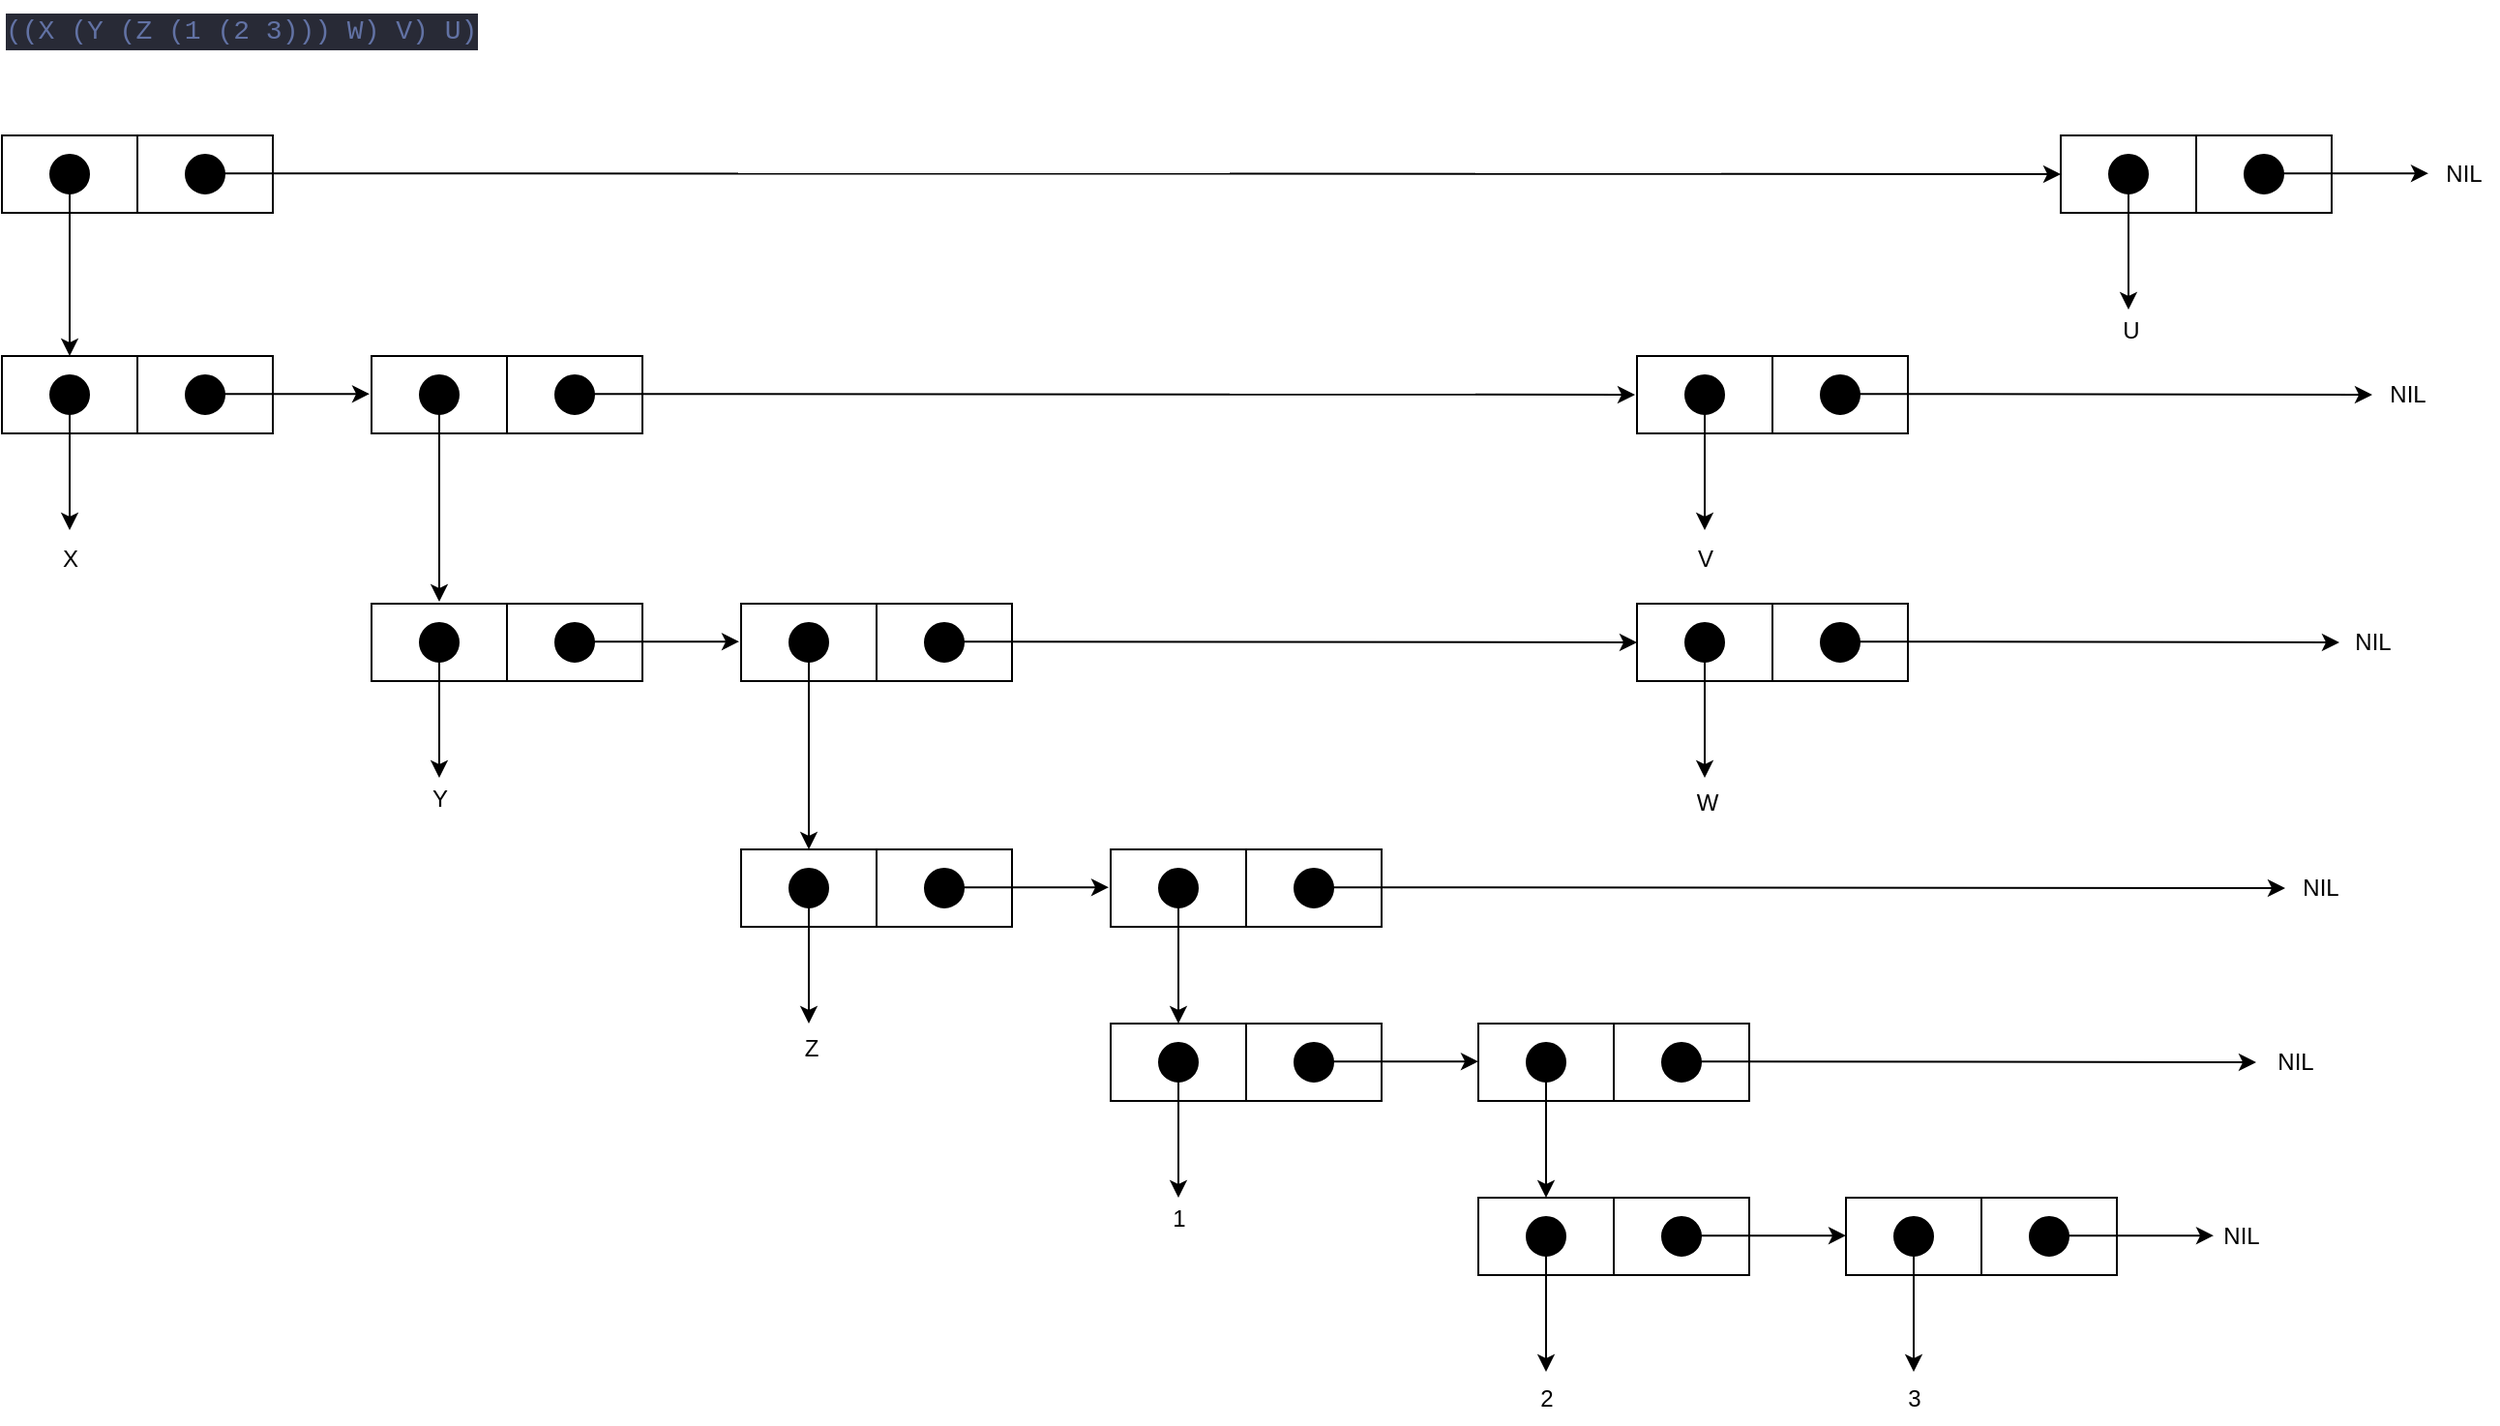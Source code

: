 <mxfile>
    <diagram id="p_pUW-bNZEEFJ0GneNCP" name="Página-1">
        <mxGraphModel dx="1160" dy="548" grid="0" gridSize="10" guides="1" tooltips="1" connect="1" arrows="1" fold="1" page="0" pageScale="1" pageWidth="827" pageHeight="1169" background="#ffffff" math="0" shadow="0">
            <root>
                <mxCell id="0"/>
                <mxCell id="1" parent="0"/>
                <mxCell id="2" value="&lt;div style=&quot;color: #f8f8f2;background-color: #282a36;font-family: Consolas, &#39;Courier New&#39;, monospace;font-weight: normal;font-size: 14px;line-height: 19px;white-space: pre;&quot;&gt;&lt;div&gt;&lt;span style=&quot;color: #6272a4;&quot;&gt;((X (Y (Z (1 (2 3))) W) V) U)&lt;/span&gt;&lt;/div&gt;&lt;/div&gt;" style="text;whiteSpace=wrap;html=1;" parent="1" vertex="1">
                    <mxGeometry x="70" y="70" width="270" height="30" as="geometry"/>
                </mxCell>
                <mxCell id="4" value="" style="rounded=0;whiteSpace=wrap;html=1;" parent="1" vertex="1">
                    <mxGeometry x="70" y="140" width="70" height="40" as="geometry"/>
                </mxCell>
                <mxCell id="5" value="" style="edgeStyle=none;html=1;rounded=0;entryX=0.5;entryY=0;entryDx=0;entryDy=0;" parent="1" target="11" edge="1">
                    <mxGeometry relative="1" as="geometry">
                        <mxPoint x="105" y="170" as="sourcePoint"/>
                        <mxPoint x="105" y="230" as="targetPoint"/>
                    </mxGeometry>
                </mxCell>
                <mxCell id="6" value="" style="rounded=0;whiteSpace=wrap;html=1;" parent="1" vertex="1">
                    <mxGeometry x="140" y="140" width="70" height="40" as="geometry"/>
                </mxCell>
                <mxCell id="7" value="" style="ellipse;whiteSpace=wrap;html=1;aspect=fixed;fillColor=#000000;rounded=0;" parent="1" vertex="1">
                    <mxGeometry x="165" y="150" width="20" height="20" as="geometry"/>
                </mxCell>
                <mxCell id="8" value="" style="ellipse;whiteSpace=wrap;html=1;aspect=fixed;fillColor=#000000;rounded=0;" parent="1" vertex="1">
                    <mxGeometry x="95" y="150" width="20" height="20" as="geometry"/>
                </mxCell>
                <mxCell id="9" value="" style="edgeStyle=none;html=1;rounded=0;entryX=0;entryY=0.5;entryDx=0;entryDy=0;" parent="1" target="101" edge="1">
                    <mxGeometry relative="1" as="geometry">
                        <mxPoint x="260" y="159.58" as="targetPoint"/>
                        <mxPoint x="185" y="159.58" as="sourcePoint"/>
                    </mxGeometry>
                </mxCell>
                <mxCell id="11" value="" style="rounded=0;whiteSpace=wrap;html=1;" parent="1" vertex="1">
                    <mxGeometry x="70" y="254" width="70" height="40" as="geometry"/>
                </mxCell>
                <mxCell id="12" value="" style="edgeStyle=none;html=1;rounded=0;" parent="1" edge="1">
                    <mxGeometry relative="1" as="geometry">
                        <mxPoint x="105" y="284" as="sourcePoint"/>
                        <mxPoint x="105" y="344" as="targetPoint"/>
                    </mxGeometry>
                </mxCell>
                <mxCell id="13" value="" style="rounded=0;whiteSpace=wrap;html=1;" parent="1" vertex="1">
                    <mxGeometry x="140" y="254" width="70" height="40" as="geometry"/>
                </mxCell>
                <mxCell id="14" value="" style="ellipse;whiteSpace=wrap;html=1;aspect=fixed;fillColor=#000000;rounded=0;" parent="1" vertex="1">
                    <mxGeometry x="165" y="264" width="20" height="20" as="geometry"/>
                </mxCell>
                <mxCell id="15" value="" style="ellipse;whiteSpace=wrap;html=1;aspect=fixed;fillColor=#000000;rounded=0;" parent="1" vertex="1">
                    <mxGeometry x="95" y="264" width="20" height="20" as="geometry"/>
                </mxCell>
                <mxCell id="16" value="" style="edgeStyle=none;html=1;rounded=0;" parent="1" edge="1">
                    <mxGeometry relative="1" as="geometry">
                        <mxPoint x="260" y="273.58" as="targetPoint"/>
                        <mxPoint x="185" y="273.58" as="sourcePoint"/>
                    </mxGeometry>
                </mxCell>
                <mxCell id="17" value="X" style="text;html=1;align=center;verticalAlign=middle;resizable=0;points=[];autosize=1;strokeColor=none;fillColor=none;rounded=0;" parent="1" vertex="1">
                    <mxGeometry x="92" y="346" width="26" height="26" as="geometry"/>
                </mxCell>
                <mxCell id="18" value="" style="rounded=0;whiteSpace=wrap;html=1;" parent="1" vertex="1">
                    <mxGeometry x="261" y="254" width="70" height="40" as="geometry"/>
                </mxCell>
                <mxCell id="19" value="" style="edgeStyle=none;html=1;rounded=0;" parent="1" edge="1">
                    <mxGeometry relative="1" as="geometry">
                        <mxPoint x="296" y="284" as="sourcePoint"/>
                        <mxPoint x="296" y="381" as="targetPoint"/>
                    </mxGeometry>
                </mxCell>
                <mxCell id="20" value="" style="rounded=0;whiteSpace=wrap;html=1;" parent="1" vertex="1">
                    <mxGeometry x="331" y="254" width="70" height="40" as="geometry"/>
                </mxCell>
                <mxCell id="21" value="" style="ellipse;whiteSpace=wrap;html=1;aspect=fixed;fillColor=#000000;rounded=0;" parent="1" vertex="1">
                    <mxGeometry x="356" y="264" width="20" height="20" as="geometry"/>
                </mxCell>
                <mxCell id="22" value="" style="ellipse;whiteSpace=wrap;html=1;aspect=fixed;fillColor=#000000;rounded=0;" parent="1" vertex="1">
                    <mxGeometry x="286" y="264" width="20" height="20" as="geometry"/>
                </mxCell>
                <mxCell id="23" value="" style="edgeStyle=none;html=1;rounded=0;" parent="1" edge="1">
                    <mxGeometry relative="1" as="geometry">
                        <mxPoint x="914" y="274" as="targetPoint"/>
                        <mxPoint x="376" y="273.58" as="sourcePoint"/>
                    </mxGeometry>
                </mxCell>
                <mxCell id="25" value="" style="rounded=0;whiteSpace=wrap;html=1;" parent="1" vertex="1">
                    <mxGeometry x="261" y="382" width="70" height="40" as="geometry"/>
                </mxCell>
                <mxCell id="26" value="" style="edgeStyle=none;html=1;rounded=0;" parent="1" edge="1">
                    <mxGeometry relative="1" as="geometry">
                        <mxPoint x="296" y="412" as="sourcePoint"/>
                        <mxPoint x="296" y="472" as="targetPoint"/>
                    </mxGeometry>
                </mxCell>
                <mxCell id="27" value="" style="rounded=0;whiteSpace=wrap;html=1;" parent="1" vertex="1">
                    <mxGeometry x="331" y="382" width="70" height="40" as="geometry"/>
                </mxCell>
                <mxCell id="28" value="" style="ellipse;whiteSpace=wrap;html=1;aspect=fixed;fillColor=#000000;rounded=0;" parent="1" vertex="1">
                    <mxGeometry x="356" y="392" width="20" height="20" as="geometry"/>
                </mxCell>
                <mxCell id="29" value="" style="ellipse;whiteSpace=wrap;html=1;aspect=fixed;fillColor=#000000;rounded=0;" parent="1" vertex="1">
                    <mxGeometry x="286" y="392" width="20" height="20" as="geometry"/>
                </mxCell>
                <mxCell id="30" value="Y" style="text;html=1;align=center;verticalAlign=middle;resizable=0;points=[];autosize=1;strokeColor=none;fillColor=none;rounded=0;" parent="1" vertex="1">
                    <mxGeometry x="283" y="470" width="26" height="26" as="geometry"/>
                </mxCell>
                <mxCell id="31" value="" style="edgeStyle=none;html=1;rounded=0;" parent="1" edge="1">
                    <mxGeometry relative="1" as="geometry">
                        <mxPoint x="451" y="401.58" as="targetPoint"/>
                        <mxPoint x="376" y="401.58" as="sourcePoint"/>
                    </mxGeometry>
                </mxCell>
                <mxCell id="32" value="" style="rounded=0;whiteSpace=wrap;html=1;" parent="1" vertex="1">
                    <mxGeometry x="452" y="382" width="70" height="40" as="geometry"/>
                </mxCell>
                <mxCell id="33" value="" style="edgeStyle=none;html=1;rounded=0;entryX=0.5;entryY=0;entryDx=0;entryDy=0;" parent="1" target="39" edge="1">
                    <mxGeometry relative="1" as="geometry">
                        <mxPoint x="487" y="412" as="sourcePoint"/>
                        <mxPoint x="487" y="472" as="targetPoint"/>
                    </mxGeometry>
                </mxCell>
                <mxCell id="34" value="" style="rounded=0;whiteSpace=wrap;html=1;" parent="1" vertex="1">
                    <mxGeometry x="522" y="382" width="70" height="40" as="geometry"/>
                </mxCell>
                <mxCell id="35" value="" style="ellipse;whiteSpace=wrap;html=1;aspect=fixed;fillColor=#000000;rounded=0;" parent="1" vertex="1">
                    <mxGeometry x="547" y="392" width="20" height="20" as="geometry"/>
                </mxCell>
                <mxCell id="36" value="" style="ellipse;whiteSpace=wrap;html=1;aspect=fixed;fillColor=#000000;rounded=0;" parent="1" vertex="1">
                    <mxGeometry x="477" y="392" width="20" height="20" as="geometry"/>
                </mxCell>
                <mxCell id="38" value="" style="edgeStyle=none;html=1;rounded=0;entryX=0;entryY=0.5;entryDx=0;entryDy=0;" parent="1" target="85" edge="1">
                    <mxGeometry relative="1" as="geometry">
                        <mxPoint x="642" y="401.58" as="targetPoint"/>
                        <mxPoint x="567" y="401.58" as="sourcePoint"/>
                    </mxGeometry>
                </mxCell>
                <mxCell id="39" value="" style="rounded=0;whiteSpace=wrap;html=1;" parent="1" vertex="1">
                    <mxGeometry x="452" y="509" width="70" height="40" as="geometry"/>
                </mxCell>
                <mxCell id="40" value="" style="edgeStyle=none;html=1;rounded=0;" parent="1" edge="1">
                    <mxGeometry relative="1" as="geometry">
                        <mxPoint x="487" y="539" as="sourcePoint"/>
                        <mxPoint x="487" y="599" as="targetPoint"/>
                    </mxGeometry>
                </mxCell>
                <mxCell id="41" value="" style="rounded=0;whiteSpace=wrap;html=1;" parent="1" vertex="1">
                    <mxGeometry x="522" y="509" width="70" height="40" as="geometry"/>
                </mxCell>
                <mxCell id="42" value="" style="ellipse;whiteSpace=wrap;html=1;aspect=fixed;fillColor=#000000;rounded=0;" parent="1" vertex="1">
                    <mxGeometry x="547" y="519" width="20" height="20" as="geometry"/>
                </mxCell>
                <mxCell id="43" value="" style="ellipse;whiteSpace=wrap;html=1;aspect=fixed;fillColor=#000000;rounded=0;" parent="1" vertex="1">
                    <mxGeometry x="477" y="519" width="20" height="20" as="geometry"/>
                </mxCell>
                <mxCell id="44" value="" style="edgeStyle=none;html=1;rounded=0;" parent="1" edge="1">
                    <mxGeometry relative="1" as="geometry">
                        <mxPoint x="642" y="528.58" as="targetPoint"/>
                        <mxPoint x="567" y="528.58" as="sourcePoint"/>
                    </mxGeometry>
                </mxCell>
                <mxCell id="45" value="Z" style="text;html=1;align=center;verticalAlign=middle;resizable=0;points=[];autosize=1;strokeColor=none;fillColor=none;rounded=0;" parent="1" vertex="1">
                    <mxGeometry x="475" y="599" width="25" height="26" as="geometry"/>
                </mxCell>
                <mxCell id="46" value="" style="rounded=0;whiteSpace=wrap;html=1;" parent="1" vertex="1">
                    <mxGeometry x="643" y="509" width="70" height="40" as="geometry"/>
                </mxCell>
                <mxCell id="47" value="" style="edgeStyle=none;html=1;rounded=0;" parent="1" edge="1">
                    <mxGeometry relative="1" as="geometry">
                        <mxPoint x="678" y="539" as="sourcePoint"/>
                        <mxPoint x="678" y="599" as="targetPoint"/>
                    </mxGeometry>
                </mxCell>
                <mxCell id="48" value="" style="rounded=0;whiteSpace=wrap;html=1;" parent="1" vertex="1">
                    <mxGeometry x="713" y="509" width="70" height="40" as="geometry"/>
                </mxCell>
                <mxCell id="49" value="" style="ellipse;whiteSpace=wrap;html=1;aspect=fixed;fillColor=#000000;rounded=0;" parent="1" vertex="1">
                    <mxGeometry x="738" y="519" width="20" height="20" as="geometry"/>
                </mxCell>
                <mxCell id="50" value="" style="ellipse;whiteSpace=wrap;html=1;aspect=fixed;fillColor=#000000;rounded=0;" parent="1" vertex="1">
                    <mxGeometry x="668" y="519" width="20" height="20" as="geometry"/>
                </mxCell>
                <mxCell id="51" value="" style="edgeStyle=none;html=1;rounded=0;" parent="1" edge="1">
                    <mxGeometry relative="1" as="geometry">
                        <mxPoint x="1250" y="529" as="targetPoint"/>
                        <mxPoint x="758" y="528.58" as="sourcePoint"/>
                    </mxGeometry>
                </mxCell>
                <mxCell id="52" value="" style="rounded=0;whiteSpace=wrap;html=1;" parent="1" vertex="1">
                    <mxGeometry x="643" y="599" width="70" height="40" as="geometry"/>
                </mxCell>
                <mxCell id="53" value="" style="edgeStyle=none;html=1;rounded=0;" parent="1" edge="1">
                    <mxGeometry relative="1" as="geometry">
                        <mxPoint x="678" y="629" as="sourcePoint"/>
                        <mxPoint x="678" y="689" as="targetPoint"/>
                    </mxGeometry>
                </mxCell>
                <mxCell id="54" value="" style="rounded=0;whiteSpace=wrap;html=1;" parent="1" vertex="1">
                    <mxGeometry x="713" y="599" width="70" height="40" as="geometry"/>
                </mxCell>
                <mxCell id="55" value="" style="ellipse;whiteSpace=wrap;html=1;aspect=fixed;fillColor=#000000;rounded=0;" parent="1" vertex="1">
                    <mxGeometry x="738" y="609" width="20" height="20" as="geometry"/>
                </mxCell>
                <mxCell id="56" value="" style="ellipse;whiteSpace=wrap;html=1;aspect=fixed;fillColor=#000000;rounded=0;" parent="1" vertex="1">
                    <mxGeometry x="668" y="609" width="20" height="20" as="geometry"/>
                </mxCell>
                <mxCell id="57" value="" style="edgeStyle=none;html=1;rounded=0;" parent="1" edge="1">
                    <mxGeometry relative="1" as="geometry">
                        <mxPoint x="833" y="618.58" as="targetPoint"/>
                        <mxPoint x="758" y="618.58" as="sourcePoint"/>
                    </mxGeometry>
                </mxCell>
                <mxCell id="58" value="1" style="text;html=1;align=center;verticalAlign=middle;resizable=0;points=[];autosize=1;strokeColor=none;fillColor=none;rounded=0;" parent="1" vertex="1">
                    <mxGeometry x="665.5" y="687" width="25" height="26" as="geometry"/>
                </mxCell>
                <mxCell id="59" value="" style="rounded=0;whiteSpace=wrap;html=1;" parent="1" vertex="1">
                    <mxGeometry x="833" y="599" width="70" height="40" as="geometry"/>
                </mxCell>
                <mxCell id="60" value="" style="edgeStyle=none;html=1;rounded=0;" parent="1" edge="1">
                    <mxGeometry relative="1" as="geometry">
                        <mxPoint x="868" y="629" as="sourcePoint"/>
                        <mxPoint x="868" y="689" as="targetPoint"/>
                    </mxGeometry>
                </mxCell>
                <mxCell id="61" value="" style="rounded=0;whiteSpace=wrap;html=1;" parent="1" vertex="1">
                    <mxGeometry x="903" y="599" width="70" height="40" as="geometry"/>
                </mxCell>
                <mxCell id="62" value="" style="ellipse;whiteSpace=wrap;html=1;aspect=fixed;fillColor=#000000;rounded=0;" parent="1" vertex="1">
                    <mxGeometry x="928" y="609" width="20" height="20" as="geometry"/>
                </mxCell>
                <mxCell id="63" value="" style="ellipse;whiteSpace=wrap;html=1;aspect=fixed;fillColor=#000000;rounded=0;" parent="1" vertex="1">
                    <mxGeometry x="858" y="609" width="20" height="20" as="geometry"/>
                </mxCell>
                <mxCell id="64" value="" style="edgeStyle=none;html=1;rounded=0;" parent="1" edge="1">
                    <mxGeometry relative="1" as="geometry">
                        <mxPoint x="1235" y="619" as="targetPoint"/>
                        <mxPoint x="948" y="618.58" as="sourcePoint"/>
                    </mxGeometry>
                </mxCell>
                <mxCell id="65" value="" style="rounded=0;whiteSpace=wrap;html=1;" parent="1" vertex="1">
                    <mxGeometry x="833" y="689" width="70" height="40" as="geometry"/>
                </mxCell>
                <mxCell id="66" value="" style="edgeStyle=none;html=1;rounded=0;" parent="1" edge="1">
                    <mxGeometry relative="1" as="geometry">
                        <mxPoint x="868" y="719" as="sourcePoint"/>
                        <mxPoint x="868" y="779" as="targetPoint"/>
                    </mxGeometry>
                </mxCell>
                <mxCell id="67" value="" style="rounded=0;whiteSpace=wrap;html=1;" parent="1" vertex="1">
                    <mxGeometry x="903" y="689" width="70" height="40" as="geometry"/>
                </mxCell>
                <mxCell id="68" value="" style="ellipse;whiteSpace=wrap;html=1;aspect=fixed;fillColor=#000000;rounded=0;" parent="1" vertex="1">
                    <mxGeometry x="928" y="699" width="20" height="20" as="geometry"/>
                </mxCell>
                <mxCell id="69" value="" style="ellipse;whiteSpace=wrap;html=1;aspect=fixed;fillColor=#000000;rounded=0;" parent="1" vertex="1">
                    <mxGeometry x="858" y="699" width="20" height="20" as="geometry"/>
                </mxCell>
                <mxCell id="70" value="" style="edgeStyle=none;html=1;rounded=0;" parent="1" edge="1">
                    <mxGeometry relative="1" as="geometry">
                        <mxPoint x="1023" y="708.58" as="targetPoint"/>
                        <mxPoint x="948" y="708.58" as="sourcePoint"/>
                    </mxGeometry>
                </mxCell>
                <mxCell id="71" value="2" style="text;html=1;align=center;verticalAlign=middle;resizable=0;points=[];autosize=1;strokeColor=none;fillColor=none;rounded=0;" parent="1" vertex="1">
                    <mxGeometry x="855.5" y="780" width="25" height="26" as="geometry"/>
                </mxCell>
                <mxCell id="72" value="" style="rounded=0;whiteSpace=wrap;html=1;" parent="1" vertex="1">
                    <mxGeometry x="1023" y="689" width="70" height="40" as="geometry"/>
                </mxCell>
                <mxCell id="73" value="" style="edgeStyle=none;html=1;rounded=0;" parent="1" edge="1">
                    <mxGeometry relative="1" as="geometry">
                        <mxPoint x="1058" y="719" as="sourcePoint"/>
                        <mxPoint x="1058" y="779" as="targetPoint"/>
                    </mxGeometry>
                </mxCell>
                <mxCell id="74" value="" style="rounded=0;whiteSpace=wrap;html=1;" parent="1" vertex="1">
                    <mxGeometry x="1093" y="689" width="70" height="40" as="geometry"/>
                </mxCell>
                <mxCell id="75" value="" style="ellipse;whiteSpace=wrap;html=1;aspect=fixed;fillColor=#000000;rounded=0;" parent="1" vertex="1">
                    <mxGeometry x="1118" y="699" width="20" height="20" as="geometry"/>
                </mxCell>
                <mxCell id="76" value="" style="ellipse;whiteSpace=wrap;html=1;aspect=fixed;fillColor=#000000;rounded=0;" parent="1" vertex="1">
                    <mxGeometry x="1048" y="699" width="20" height="20" as="geometry"/>
                </mxCell>
                <mxCell id="77" value="" style="edgeStyle=none;html=1;rounded=0;" parent="1" edge="1">
                    <mxGeometry relative="1" as="geometry">
                        <mxPoint x="1213" y="708.58" as="targetPoint"/>
                        <mxPoint x="1138" y="708.58" as="sourcePoint"/>
                    </mxGeometry>
                </mxCell>
                <mxCell id="78" value="3" style="text;html=1;align=center;verticalAlign=middle;resizable=0;points=[];autosize=1;strokeColor=none;fillColor=none;rounded=0;" parent="1" vertex="1">
                    <mxGeometry x="1045.5" y="780" width="25" height="26" as="geometry"/>
                </mxCell>
                <mxCell id="79" value="NIL" style="text;html=1;align=center;verticalAlign=middle;resizable=0;points=[];autosize=1;strokeColor=none;fillColor=none;rounded=0;" parent="1" vertex="1">
                    <mxGeometry x="1208" y="696" width="37" height="26" as="geometry"/>
                </mxCell>
                <mxCell id="80" value="NIL" style="text;html=1;align=center;verticalAlign=middle;resizable=0;points=[];autosize=1;strokeColor=none;fillColor=none;rounded=0;" parent="1" vertex="1">
                    <mxGeometry x="1236" y="606" width="37" height="26" as="geometry"/>
                </mxCell>
                <mxCell id="81" value="NIL" style="text;html=1;align=center;verticalAlign=middle;resizable=0;points=[];autosize=1;strokeColor=none;fillColor=none;rounded=0;" parent="1" vertex="1">
                    <mxGeometry x="1249" y="516" width="37" height="26" as="geometry"/>
                </mxCell>
                <mxCell id="85" value="" style="rounded=0;whiteSpace=wrap;html=1;" parent="1" vertex="1">
                    <mxGeometry x="915" y="382" width="70" height="40" as="geometry"/>
                </mxCell>
                <mxCell id="86" value="" style="edgeStyle=none;html=1;rounded=0;" parent="1" edge="1">
                    <mxGeometry relative="1" as="geometry">
                        <mxPoint x="950" y="412" as="sourcePoint"/>
                        <mxPoint x="950" y="472" as="targetPoint"/>
                    </mxGeometry>
                </mxCell>
                <mxCell id="87" value="" style="rounded=0;whiteSpace=wrap;html=1;" parent="1" vertex="1">
                    <mxGeometry x="985" y="382" width="70" height="40" as="geometry"/>
                </mxCell>
                <mxCell id="88" value="" style="ellipse;whiteSpace=wrap;html=1;aspect=fixed;fillColor=#000000;rounded=0;" parent="1" vertex="1">
                    <mxGeometry x="1010" y="392" width="20" height="20" as="geometry"/>
                </mxCell>
                <mxCell id="89" value="" style="ellipse;whiteSpace=wrap;html=1;aspect=fixed;fillColor=#000000;rounded=0;" parent="1" vertex="1">
                    <mxGeometry x="940" y="392" width="20" height="20" as="geometry"/>
                </mxCell>
                <mxCell id="90" value="" style="edgeStyle=none;html=1;rounded=0;" parent="1" edge="1">
                    <mxGeometry relative="1" as="geometry">
                        <mxPoint x="1278" y="402" as="targetPoint"/>
                        <mxPoint x="1030" y="401.58" as="sourcePoint"/>
                    </mxGeometry>
                </mxCell>
                <mxCell id="91" value="W" style="text;html=1;align=center;verticalAlign=middle;resizable=0;points=[];autosize=1;strokeColor=none;fillColor=none;rounded=0;" parent="1" vertex="1">
                    <mxGeometry x="936" y="472" width="29" height="26" as="geometry"/>
                </mxCell>
                <mxCell id="92" value="NIL" style="text;html=1;align=center;verticalAlign=middle;resizable=0;points=[];autosize=1;strokeColor=none;fillColor=none;rounded=0;" parent="1" vertex="1">
                    <mxGeometry x="1276" y="389" width="37" height="26" as="geometry"/>
                </mxCell>
                <mxCell id="93" value="" style="rounded=0;whiteSpace=wrap;html=1;" parent="1" vertex="1">
                    <mxGeometry x="915" y="254" width="70" height="40" as="geometry"/>
                </mxCell>
                <mxCell id="94" value="" style="edgeStyle=none;html=1;rounded=0;" parent="1" edge="1">
                    <mxGeometry relative="1" as="geometry">
                        <mxPoint x="950" y="284" as="sourcePoint"/>
                        <mxPoint x="950" y="344" as="targetPoint"/>
                    </mxGeometry>
                </mxCell>
                <mxCell id="95" value="" style="rounded=0;whiteSpace=wrap;html=1;" parent="1" vertex="1">
                    <mxGeometry x="985" y="254" width="70" height="40" as="geometry"/>
                </mxCell>
                <mxCell id="96" value="" style="ellipse;whiteSpace=wrap;html=1;aspect=fixed;fillColor=#000000;rounded=0;" parent="1" vertex="1">
                    <mxGeometry x="1010" y="264" width="20" height="20" as="geometry"/>
                </mxCell>
                <mxCell id="97" value="" style="ellipse;whiteSpace=wrap;html=1;aspect=fixed;fillColor=#000000;rounded=0;" parent="1" vertex="1">
                    <mxGeometry x="940" y="264" width="20" height="20" as="geometry"/>
                </mxCell>
                <mxCell id="98" value="" style="edgeStyle=none;html=1;rounded=0;" parent="1" edge="1">
                    <mxGeometry relative="1" as="geometry">
                        <mxPoint x="1295" y="274" as="targetPoint"/>
                        <mxPoint x="1030" y="273.58" as="sourcePoint"/>
                    </mxGeometry>
                </mxCell>
                <mxCell id="99" value="V" style="text;html=1;align=center;verticalAlign=middle;resizable=0;points=[];autosize=1;strokeColor=none;fillColor=none;rounded=0;" parent="1" vertex="1">
                    <mxGeometry x="937" y="346" width="26" height="26" as="geometry"/>
                </mxCell>
                <mxCell id="100" value="NIL" style="text;html=1;align=center;verticalAlign=middle;resizable=0;points=[];autosize=1;strokeColor=none;fillColor=none;rounded=0;" parent="1" vertex="1">
                    <mxGeometry x="1294" y="261" width="37" height="26" as="geometry"/>
                </mxCell>
                <mxCell id="101" value="" style="rounded=0;whiteSpace=wrap;html=1;" parent="1" vertex="1">
                    <mxGeometry x="1134" y="140" width="70" height="40" as="geometry"/>
                </mxCell>
                <mxCell id="102" value="" style="edgeStyle=none;html=1;rounded=0;" parent="1" edge="1">
                    <mxGeometry relative="1" as="geometry">
                        <mxPoint x="1169" y="170" as="sourcePoint"/>
                        <mxPoint x="1169" y="230" as="targetPoint"/>
                    </mxGeometry>
                </mxCell>
                <mxCell id="103" value="" style="rounded=0;whiteSpace=wrap;html=1;" parent="1" vertex="1">
                    <mxGeometry x="1204" y="140" width="70" height="40" as="geometry"/>
                </mxCell>
                <mxCell id="104" value="" style="ellipse;whiteSpace=wrap;html=1;aspect=fixed;fillColor=#000000;rounded=0;" parent="1" vertex="1">
                    <mxGeometry x="1229" y="150" width="20" height="20" as="geometry"/>
                </mxCell>
                <mxCell id="105" value="" style="ellipse;whiteSpace=wrap;html=1;aspect=fixed;fillColor=#000000;rounded=0;" parent="1" vertex="1">
                    <mxGeometry x="1159" y="150" width="20" height="20" as="geometry"/>
                </mxCell>
                <mxCell id="106" value="" style="edgeStyle=none;html=1;rounded=0;" parent="1" edge="1">
                    <mxGeometry relative="1" as="geometry">
                        <mxPoint x="1324" y="159.58" as="targetPoint"/>
                        <mxPoint x="1249" y="159.58" as="sourcePoint"/>
                    </mxGeometry>
                </mxCell>
                <mxCell id="107" value="U" style="text;html=1;align=center;verticalAlign=middle;resizable=0;points=[];autosize=1;strokeColor=none;fillColor=none;rounded=0;" parent="1" vertex="1">
                    <mxGeometry x="1156" y="228" width="27" height="26" as="geometry"/>
                </mxCell>
                <mxCell id="108" value="NIL" style="text;html=1;align=center;verticalAlign=middle;resizable=0;points=[];autosize=1;strokeColor=none;fillColor=none;rounded=0;" parent="1" vertex="1">
                    <mxGeometry x="1323" y="147" width="37" height="26" as="geometry"/>
                </mxCell>
            </root>
        </mxGraphModel>
    </diagram>
</mxfile>